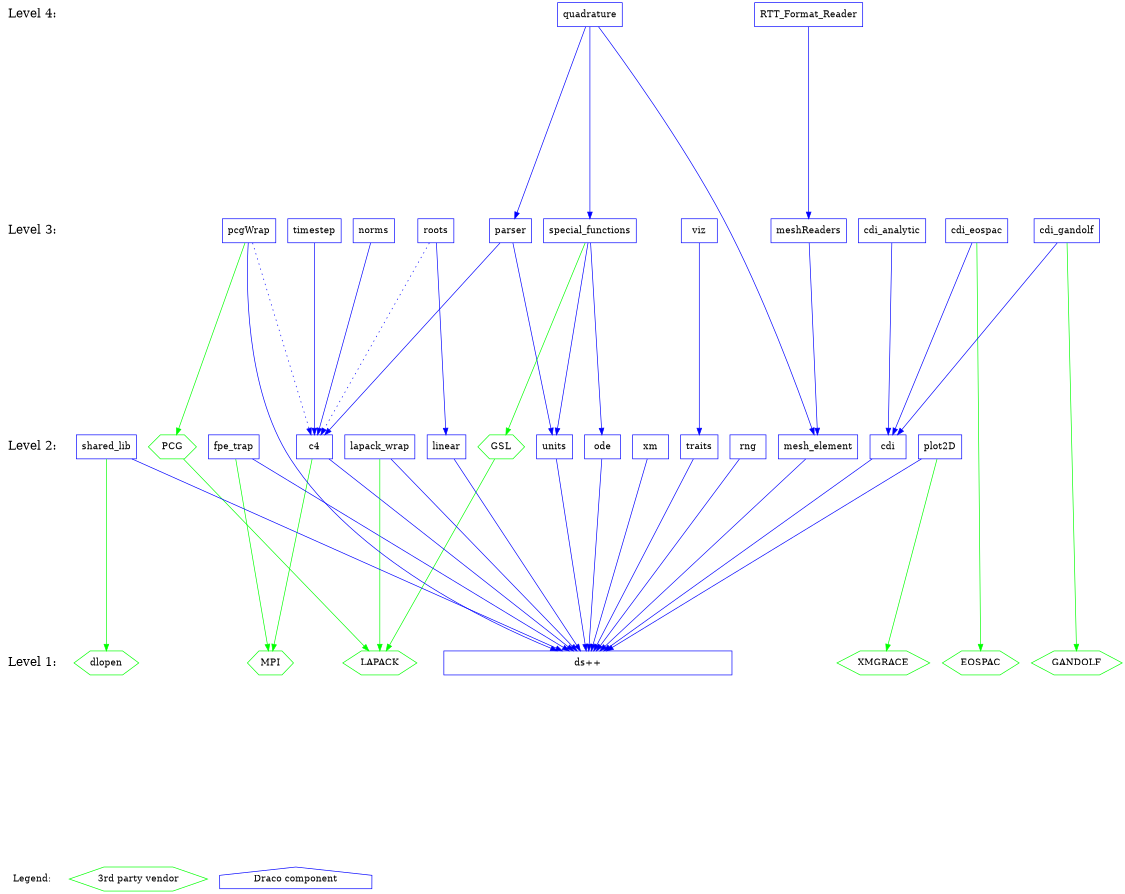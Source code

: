 digraph draco_level {
    /* graph attributes */
    center=1;
    size="7.5,10";
    ranksep=4;
    
    /* levels */
    legend [shape=plaintext, label="Legend:", fontsize=14];
    level1 [shape=plaintext, label="Level 1:", fontsize=18];
    level2 [shape=plaintext, label="Level 2:", fontsize=18];
    level3 [shape=plaintext, label="Level 3:", fontsize=18];
    level4 [shape=plaintext, label="Level 4:", fontsize=18];
/*     level5 [shape=plaintext, label="Level 5:", fontsize=18]; */
/*    level6 [shape=plaintext, label="Level 6:", fontsize=18]; */
    
    /* level6 -> level5 -> */
    level4 -> level3 -> level2 -> level1 -> legend [style=invis];
    
    /* packages */

    /* legend */
    leg_vendor [shape=box, label="3rd party vendor", color=green, shape=hexagon];
    leg_draco  [shape=box, label="Draco component",  color=blue,  shape=house ];

    /* level 1 */
    vdlopen    [shape=hexagon, color=green, label="dlopen"];
    veospac    [shape=hexagon, color=green, label="EOSPAC"];
    vgandolf   [shape=hexagon, color=green, label="GANDOLF"];
    vgrace     [shape=hexagon, color=green, label="XMGRACE"];
    vlapack    [shape=hexagon, color=green, label="LAPACK"];
    vmpi       [shape=hexagon, color=green, label="MPI"];
        
    dsxx [shape=box, color=blue, label="ds++", width=6];
    
    /* level 2 */
    vgsl       [shape=hexagon, color=green, label="GSL"];
    vpcg       [shape=hexagon, color=green, label="PCG"];

    c4         [shape=box, color=blue, label="c4"];
    cdi        [shape=box, color=blue, label="cdi"];
    fpetrap    [shape=box, color=blue, label="fpe_trap"];
    lapack     [shape=box, color=blue, label="lapack_wrap"];
    linear     [shape=box, color=blue, label="linear"];
    meshelement [shape=box, color=blue, label="mesh_element"];
    ode        [shape=box, color=blue, label="ode"];
    plot       [shape=box, color=blue, label="plot2D"];
    rng        [shape=box, color=blue, label="rng"];
    shlib      [shape=box, color=blue, label="shared_lib"];
    traits     [shape=box, color=blue, label="traits"];
    units      [shape=box, color=blue, label="units"];
    xm         [shape=box, color=blue, label="xm"];
        
    /* level 3 */
    cdianal   [shape=box, color=blue, label="cdi_analytic"];
    cdieos    [shape=box, color=blue, label="cdi_eospac"];
    cdigan    [shape=box, color=blue, label="cdi_gandolf"];
    meshread  [shape=box, color=blue, label="meshReaders"];
    norms     [shape=box, color=blue, label="norms"];
    parser    [shape=box, color=blue, label="parser"];
    pcg       [shape=box, color=blue, label="pcgWrap"];
    roots     [shape=box, color=blue, label="roots"];
    sf        [shape=box, color=blue, label="special_functions"];
    timestep  [shape=box, color=blue, label="timestep"];
    viz       [shape=box, color=blue, label="viz"];
    
    /* level 4 */
    quad      [shape=box, color=blue, label="quadrature"];
    rttread   [shape=box, color=blue, label="RTT_Format_Reader"];
    
    /* dependencies */
    {rank=same; legend leg_vendor leg_draco};
    {rank=same; level1 dsxx vlapack vmpi veospac  vgandolf vgrace vdlopen };
    {rank=same; level2 shlib plot lapack traits xm c4 fpetrap rng units cdi vgsl vpcg};
    {rank=same; level3 viz timestep cdianal cdieos cdigan pcg meshread parser sf};
    {rank=same; level4 rttread quad};
    
    /* draco packages */

    /* NOTE:  hidden dependencies are in comments at the end of each line.
     * For example if a package depends on c4 it implicitly depends on dsxx
     * as well.  The dependency on dsxx is not shown explicitly on the
     * graph. 
    
    /* level 2 */
    c4          -> {dsxx}        [color=blue];
    c4          -> {vmpi}        [color="green"];
    cdi         -> {dsxx}        [color=blue];
    fpetrap     -> {dsxx}        [color=blue];
    fpetrap     -> {vmpi}        [color="green"];
    lapack      -> {dsxx}        [color=blue];
    lapack      -> {vlapack}     [color="green"];
    linear      -> {dsxx}        [color=blue];
    meshelement -> {dsxx}        [color=blue];
    ode         -> {dsxx}        [color=blue];
    plot        -> {dsxx}        [color=blue];
    plot        -> {vgrace}      [color="green"];
    rng         -> {dsxx}        [color=blue];
    shlib       -> {dsxx}        [color=blue];
    shlib       -> {vdlopen}     [color="green"];
    traits      -> {dsxx}        [color=blue];
    units       -> {dsxx}        [color=blue];
    vgsl        -> {vlapack}     [color="green"];
    vpcg        -> {vlapack}     [color="green"];
    xm          -> {dsxx}        [color=blue];
    
    /* level 3 */
    cdianal     -> {cdi}         [color=blue];
    cdieos      -> {cdi}         [color=blue];
    cdieos      -> {veospac}     [color="green"]; 
    cdigan      -> {cdi}         [color=blue]; 
    cdigan      -> {vgandolf}    [color="green"];
    meshread    -> {meshelement} [color=blue];
    norms       -> {c4}          [color=blue];
    parser      -> {c4 units}    [color=blue];
    pcg         -> {c4}          [color="blue" style=dotted];
    pcg         -> {dsxx}        [color=blue];
    pcg         -> {vpcg}        [color="green"];
    roots       -> {linear}      [color="blue"];
    roots       -> {c4}          [color="blue", style=dotted];
    sf          -> {units ode}   [color=blue];
    sf          -> {vgsl}        [color="green"];
    timestep    -> {c4}          [color=blue];
    viz         -> {traits}      [color=blue];

    /* level 4 */
    quad        -> {sf meshelement parser} [color=blue];
    rttread     -> {meshread}              [color=blue];

}
